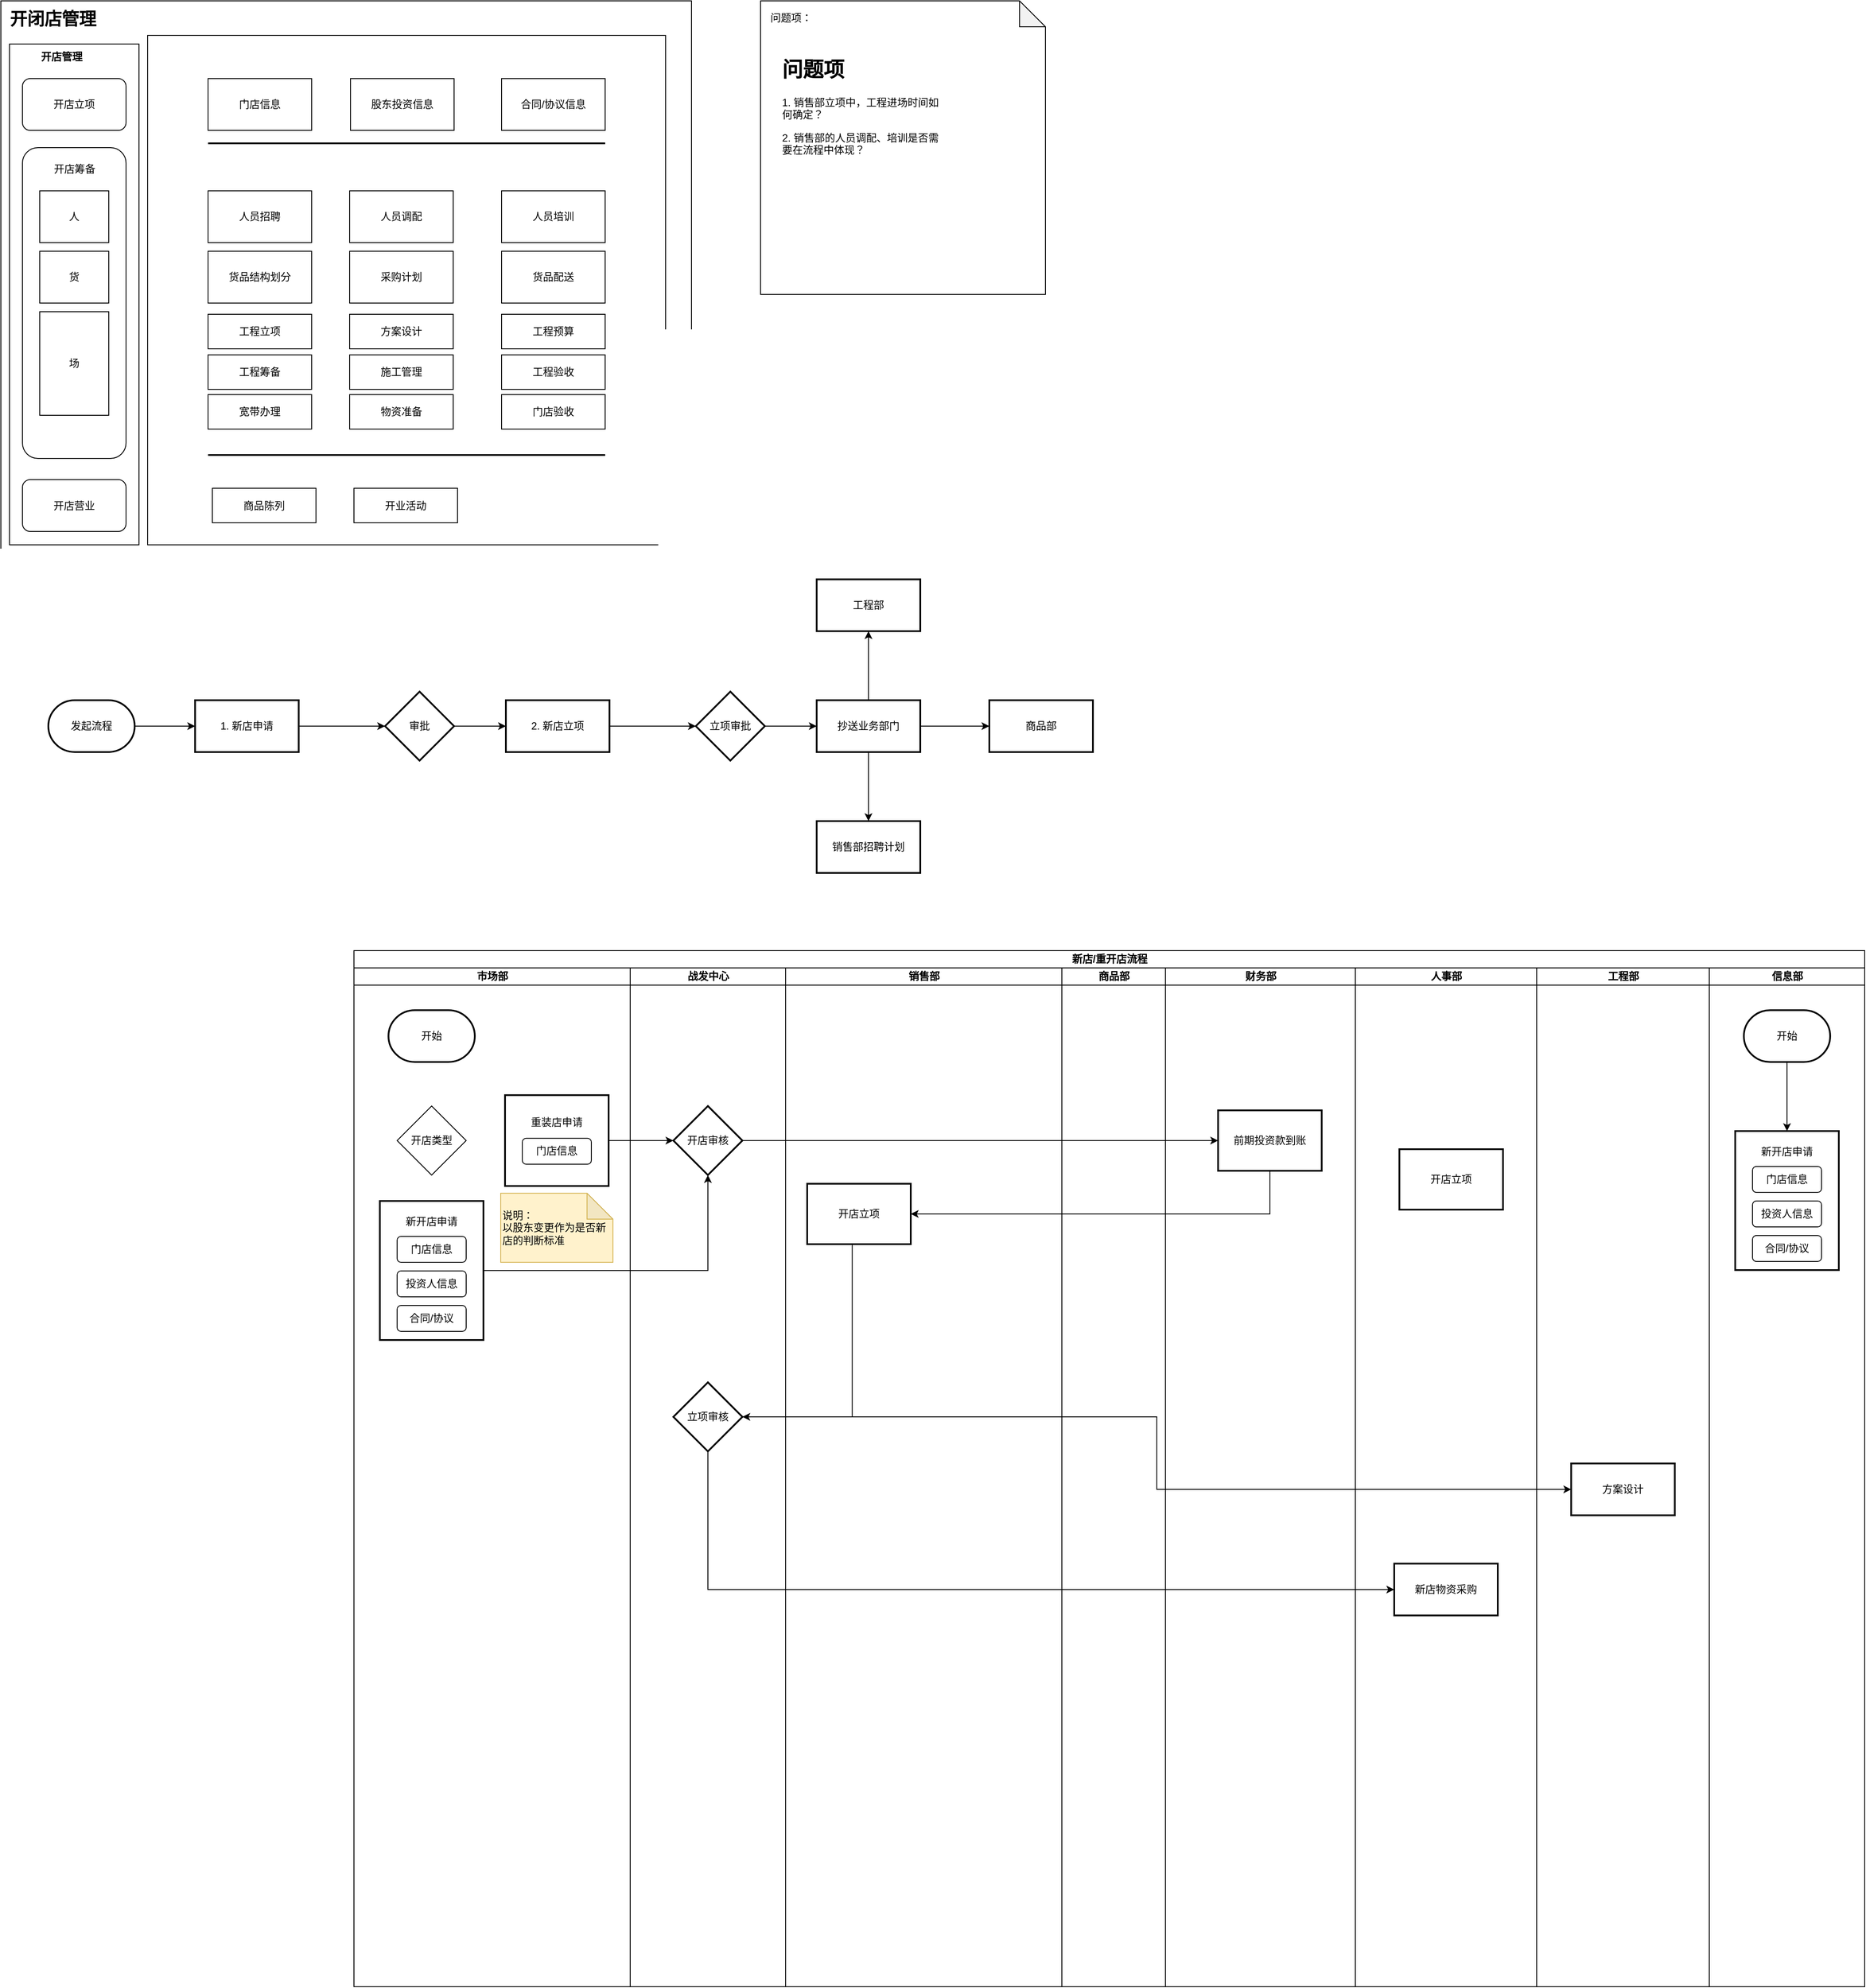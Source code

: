 <mxfile version="22.1.9" type="github">
  <diagram name="第 1 页" id="Qi4DfdN9EhDK-vNyg_Y9">
    <mxGraphModel dx="2648" dy="1606" grid="1" gridSize="10" guides="1" tooltips="1" connect="1" arrows="1" fold="1" page="1" pageScale="1" pageWidth="827" pageHeight="1169" math="0" shadow="0">
      <root>
        <mxCell id="0" />
        <mxCell id="1" parent="0" />
        <mxCell id="pdOY6x-4XydQng8eR4wh-1" value="" style="rounded=0;whiteSpace=wrap;html=1;" vertex="1" parent="1">
          <mxGeometry x="10" width="800" height="660" as="geometry" />
        </mxCell>
        <mxCell id="pdOY6x-4XydQng8eR4wh-3" value="开闭店管理" style="text;html=1;align=center;verticalAlign=middle;resizable=0;points=[];autosize=1;strokeColor=none;fillColor=none;fontStyle=1;fontSize=20;" vertex="1" parent="1">
          <mxGeometry x="10" width="120" height="40" as="geometry" />
        </mxCell>
        <mxCell id="pdOY6x-4XydQng8eR4wh-4" value="" style="whiteSpace=wrap;html=1;" vertex="1" parent="1">
          <mxGeometry x="20" y="50" width="150" height="580" as="geometry" />
        </mxCell>
        <mxCell id="pdOY6x-4XydQng8eR4wh-5" value="开店管理" style="text;html=1;align=center;verticalAlign=middle;resizable=0;points=[];autosize=1;strokeColor=none;fillColor=none;fontStyle=1" vertex="1" parent="1">
          <mxGeometry x="45" y="50" width="70" height="30" as="geometry" />
        </mxCell>
        <mxCell id="pdOY6x-4XydQng8eR4wh-6" value="开店立项" style="rounded=1;whiteSpace=wrap;html=1;" vertex="1" parent="1">
          <mxGeometry x="35" y="90" width="120" height="60" as="geometry" />
        </mxCell>
        <mxCell id="pdOY6x-4XydQng8eR4wh-7" value="" style="rounded=1;whiteSpace=wrap;html=1;" vertex="1" parent="1">
          <mxGeometry x="35" y="170" width="120" height="360" as="geometry" />
        </mxCell>
        <mxCell id="pdOY6x-4XydQng8eR4wh-8" value="开店筹备" style="text;html=1;align=center;verticalAlign=middle;resizable=0;points=[];autosize=1;strokeColor=none;fillColor=none;" vertex="1" parent="1">
          <mxGeometry x="60" y="180" width="70" height="30" as="geometry" />
        </mxCell>
        <mxCell id="pdOY6x-4XydQng8eR4wh-13" value="人" style="rounded=0;whiteSpace=wrap;html=1;" vertex="1" parent="1">
          <mxGeometry x="55" y="220" width="80" height="60" as="geometry" />
        </mxCell>
        <mxCell id="pdOY6x-4XydQng8eR4wh-14" value="货" style="rounded=0;whiteSpace=wrap;html=1;" vertex="1" parent="1">
          <mxGeometry x="55" y="290" width="80" height="60" as="geometry" />
        </mxCell>
        <mxCell id="pdOY6x-4XydQng8eR4wh-15" value="场" style="rounded=0;whiteSpace=wrap;html=1;" vertex="1" parent="1">
          <mxGeometry x="55" y="360" width="80" height="120" as="geometry" />
        </mxCell>
        <mxCell id="pdOY6x-4XydQng8eR4wh-17" value="开店营业" style="rounded=1;whiteSpace=wrap;html=1;" vertex="1" parent="1">
          <mxGeometry x="35" y="554.5" width="120" height="60" as="geometry" />
        </mxCell>
        <mxCell id="pdOY6x-4XydQng8eR4wh-18" value="" style="whiteSpace=wrap;html=1;" vertex="1" parent="1">
          <mxGeometry x="180" y="40" width="600" height="590" as="geometry" />
        </mxCell>
        <mxCell id="pdOY6x-4XydQng8eR4wh-19" value="" style="line;strokeWidth=2;html=1;" vertex="1" parent="1">
          <mxGeometry x="250" y="160" width="460" height="10" as="geometry" />
        </mxCell>
        <mxCell id="pdOY6x-4XydQng8eR4wh-20" value="" style="line;strokeWidth=2;html=1;" vertex="1" parent="1">
          <mxGeometry x="250" y="521" width="460" height="10" as="geometry" />
        </mxCell>
        <mxCell id="pdOY6x-4XydQng8eR4wh-21" value="门店信息" style="whiteSpace=wrap;html=1;" vertex="1" parent="1">
          <mxGeometry x="250" y="90" width="120" height="60" as="geometry" />
        </mxCell>
        <mxCell id="pdOY6x-4XydQng8eR4wh-22" value="股东投资信息" style="whiteSpace=wrap;html=1;" vertex="1" parent="1">
          <mxGeometry x="415" y="90" width="120" height="60" as="geometry" />
        </mxCell>
        <mxCell id="pdOY6x-4XydQng8eR4wh-23" value="合同/协议信息" style="whiteSpace=wrap;html=1;" vertex="1" parent="1">
          <mxGeometry x="590" y="90" width="120" height="60" as="geometry" />
        </mxCell>
        <mxCell id="pdOY6x-4XydQng8eR4wh-24" value="人员招聘" style="whiteSpace=wrap;html=1;" vertex="1" parent="1">
          <mxGeometry x="250" y="220" width="120" height="60" as="geometry" />
        </mxCell>
        <mxCell id="pdOY6x-4XydQng8eR4wh-25" value="人员调配" style="whiteSpace=wrap;html=1;" vertex="1" parent="1">
          <mxGeometry x="414" y="220" width="120" height="60" as="geometry" />
        </mxCell>
        <mxCell id="pdOY6x-4XydQng8eR4wh-26" value="货品结构划分" style="whiteSpace=wrap;html=1;" vertex="1" parent="1">
          <mxGeometry x="250" y="290" width="120" height="60" as="geometry" />
        </mxCell>
        <mxCell id="pdOY6x-4XydQng8eR4wh-27" value="采购计划" style="whiteSpace=wrap;html=1;" vertex="1" parent="1">
          <mxGeometry x="414" y="290" width="120" height="60" as="geometry" />
        </mxCell>
        <mxCell id="pdOY6x-4XydQng8eR4wh-28" value="货品配送" style="whiteSpace=wrap;html=1;" vertex="1" parent="1">
          <mxGeometry x="590" y="290" width="120" height="60" as="geometry" />
        </mxCell>
        <mxCell id="pdOY6x-4XydQng8eR4wh-29" value="人员培训" style="whiteSpace=wrap;html=1;" vertex="1" parent="1">
          <mxGeometry x="590" y="220" width="120" height="60" as="geometry" />
        </mxCell>
        <mxCell id="pdOY6x-4XydQng8eR4wh-30" value="工程立项" style="whiteSpace=wrap;html=1;" vertex="1" parent="1">
          <mxGeometry x="250" y="363" width="120" height="40" as="geometry" />
        </mxCell>
        <mxCell id="pdOY6x-4XydQng8eR4wh-31" value="方案设计" style="whiteSpace=wrap;html=1;" vertex="1" parent="1">
          <mxGeometry x="414" y="363" width="120" height="40" as="geometry" />
        </mxCell>
        <mxCell id="pdOY6x-4XydQng8eR4wh-32" value="工程预算" style="whiteSpace=wrap;html=1;" vertex="1" parent="1">
          <mxGeometry x="590" y="363" width="120" height="40" as="geometry" />
        </mxCell>
        <mxCell id="pdOY6x-4XydQng8eR4wh-33" value="工程筹备" style="whiteSpace=wrap;html=1;" vertex="1" parent="1">
          <mxGeometry x="250" y="410" width="120" height="40" as="geometry" />
        </mxCell>
        <mxCell id="pdOY6x-4XydQng8eR4wh-34" value="施工管理" style="whiteSpace=wrap;html=1;" vertex="1" parent="1">
          <mxGeometry x="414" y="410" width="120" height="40" as="geometry" />
        </mxCell>
        <mxCell id="pdOY6x-4XydQng8eR4wh-35" value="工程验收" style="whiteSpace=wrap;html=1;" vertex="1" parent="1">
          <mxGeometry x="590" y="410" width="120" height="40" as="geometry" />
        </mxCell>
        <mxCell id="pdOY6x-4XydQng8eR4wh-36" value="宽带办理" style="whiteSpace=wrap;html=1;" vertex="1" parent="1">
          <mxGeometry x="250" y="456" width="120" height="40" as="geometry" />
        </mxCell>
        <mxCell id="pdOY6x-4XydQng8eR4wh-37" value="物资准备" style="whiteSpace=wrap;html=1;" vertex="1" parent="1">
          <mxGeometry x="414" y="456" width="120" height="40" as="geometry" />
        </mxCell>
        <mxCell id="pdOY6x-4XydQng8eR4wh-38" value="门店验收" style="whiteSpace=wrap;html=1;" vertex="1" parent="1">
          <mxGeometry x="590" y="456" width="120" height="40" as="geometry" />
        </mxCell>
        <mxCell id="pdOY6x-4XydQng8eR4wh-39" value="开业活动" style="whiteSpace=wrap;html=1;" vertex="1" parent="1">
          <mxGeometry x="419" y="564.5" width="120" height="40" as="geometry" />
        </mxCell>
        <mxCell id="pdOY6x-4XydQng8eR4wh-40" value="商品陈列" style="whiteSpace=wrap;html=1;" vertex="1" parent="1">
          <mxGeometry x="255" y="564.5" width="120" height="40" as="geometry" />
        </mxCell>
        <mxCell id="pdOY6x-4XydQng8eR4wh-42" value="" style="shape=note;whiteSpace=wrap;html=1;backgroundOutline=1;darkOpacity=0.05;" vertex="1" parent="1">
          <mxGeometry x="890" width="330" height="340" as="geometry" />
        </mxCell>
        <mxCell id="pdOY6x-4XydQng8eR4wh-43" value="问题项：" style="text;html=1;align=center;verticalAlign=middle;resizable=0;points=[];autosize=1;strokeColor=none;fillColor=none;" vertex="1" parent="1">
          <mxGeometry x="890" y="5" width="70" height="30" as="geometry" />
        </mxCell>
        <mxCell id="pdOY6x-4XydQng8eR4wh-44" value="&lt;h1&gt;问题项&lt;/h1&gt;&lt;p&gt;1. 销售部立项中，工程进场时间如何确定？&lt;/p&gt;&lt;p&gt;2. 销售部的人员调配、培训是否需要在流程中体现？&lt;/p&gt;&lt;p&gt;3. 重装修和新开店，在整个流程中有哪些区别？&lt;/p&gt;&lt;p&gt;3.&amp;nbsp;&lt;/p&gt;" style="text;html=1;strokeColor=none;fillColor=none;spacing=5;spacingTop=-20;whiteSpace=wrap;overflow=hidden;rounded=0;" vertex="1" parent="1">
          <mxGeometry x="910" y="60" width="190" height="120" as="geometry" />
        </mxCell>
        <mxCell id="pdOY6x-4XydQng8eR4wh-48" value="" style="edgeStyle=orthogonalEdgeStyle;rounded=0;orthogonalLoop=1;jettySize=auto;html=1;" edge="1" parent="1" source="pdOY6x-4XydQng8eR4wh-46" target="pdOY6x-4XydQng8eR4wh-47">
          <mxGeometry relative="1" as="geometry" />
        </mxCell>
        <mxCell id="pdOY6x-4XydQng8eR4wh-46" value="发起流程" style="strokeWidth=2;html=1;shape=mxgraph.flowchart.terminator;whiteSpace=wrap;" vertex="1" parent="1">
          <mxGeometry x="65" y="810" width="100" height="60" as="geometry" />
        </mxCell>
        <mxCell id="pdOY6x-4XydQng8eR4wh-52" value="" style="edgeStyle=orthogonalEdgeStyle;rounded=0;orthogonalLoop=1;jettySize=auto;html=1;" edge="1" parent="1" source="pdOY6x-4XydQng8eR4wh-47" target="pdOY6x-4XydQng8eR4wh-51">
          <mxGeometry relative="1" as="geometry" />
        </mxCell>
        <mxCell id="pdOY6x-4XydQng8eR4wh-47" value="1. 新店申请" style="whiteSpace=wrap;html=1;strokeWidth=2;" vertex="1" parent="1">
          <mxGeometry x="235" y="810" width="120" height="60" as="geometry" />
        </mxCell>
        <mxCell id="pdOY6x-4XydQng8eR4wh-54" value="" style="edgeStyle=orthogonalEdgeStyle;rounded=0;orthogonalLoop=1;jettySize=auto;html=1;" edge="1" parent="1" source="pdOY6x-4XydQng8eR4wh-51" target="pdOY6x-4XydQng8eR4wh-53">
          <mxGeometry relative="1" as="geometry" />
        </mxCell>
        <mxCell id="pdOY6x-4XydQng8eR4wh-51" value="审批" style="rhombus;whiteSpace=wrap;html=1;strokeWidth=2;" vertex="1" parent="1">
          <mxGeometry x="455" y="800" width="80" height="80" as="geometry" />
        </mxCell>
        <mxCell id="pdOY6x-4XydQng8eR4wh-56" value="" style="edgeStyle=orthogonalEdgeStyle;rounded=0;orthogonalLoop=1;jettySize=auto;html=1;" edge="1" parent="1" source="pdOY6x-4XydQng8eR4wh-53" target="pdOY6x-4XydQng8eR4wh-55">
          <mxGeometry relative="1" as="geometry" />
        </mxCell>
        <mxCell id="pdOY6x-4XydQng8eR4wh-53" value="2. 新店立项" style="whiteSpace=wrap;html=1;strokeWidth=2;" vertex="1" parent="1">
          <mxGeometry x="595" y="810" width="120" height="60" as="geometry" />
        </mxCell>
        <mxCell id="pdOY6x-4XydQng8eR4wh-58" value="" style="edgeStyle=orthogonalEdgeStyle;rounded=0;orthogonalLoop=1;jettySize=auto;html=1;" edge="1" parent="1" source="pdOY6x-4XydQng8eR4wh-55" target="pdOY6x-4XydQng8eR4wh-57">
          <mxGeometry relative="1" as="geometry" />
        </mxCell>
        <mxCell id="pdOY6x-4XydQng8eR4wh-55" value="立项审批" style="rhombus;whiteSpace=wrap;html=1;strokeWidth=2;" vertex="1" parent="1">
          <mxGeometry x="815" y="800" width="80" height="80" as="geometry" />
        </mxCell>
        <mxCell id="pdOY6x-4XydQng8eR4wh-60" value="" style="edgeStyle=orthogonalEdgeStyle;rounded=0;orthogonalLoop=1;jettySize=auto;html=1;" edge="1" parent="1" source="pdOY6x-4XydQng8eR4wh-57" target="pdOY6x-4XydQng8eR4wh-59">
          <mxGeometry relative="1" as="geometry" />
        </mxCell>
        <mxCell id="pdOY6x-4XydQng8eR4wh-62" value="" style="edgeStyle=orthogonalEdgeStyle;rounded=0;orthogonalLoop=1;jettySize=auto;html=1;" edge="1" parent="1" source="pdOY6x-4XydQng8eR4wh-57" target="pdOY6x-4XydQng8eR4wh-61">
          <mxGeometry relative="1" as="geometry" />
        </mxCell>
        <mxCell id="pdOY6x-4XydQng8eR4wh-66" value="" style="edgeStyle=orthogonalEdgeStyle;rounded=0;orthogonalLoop=1;jettySize=auto;html=1;" edge="1" parent="1" source="pdOY6x-4XydQng8eR4wh-57" target="pdOY6x-4XydQng8eR4wh-65">
          <mxGeometry relative="1" as="geometry" />
        </mxCell>
        <mxCell id="pdOY6x-4XydQng8eR4wh-57" value="抄送业务部门" style="whiteSpace=wrap;html=1;strokeWidth=2;" vertex="1" parent="1">
          <mxGeometry x="955" y="810" width="120" height="60" as="geometry" />
        </mxCell>
        <mxCell id="pdOY6x-4XydQng8eR4wh-59" value="销售部招聘计划" style="whiteSpace=wrap;html=1;strokeWidth=2;" vertex="1" parent="1">
          <mxGeometry x="955" y="950" width="120" height="60" as="geometry" />
        </mxCell>
        <mxCell id="pdOY6x-4XydQng8eR4wh-61" value="商品部" style="whiteSpace=wrap;html=1;strokeWidth=2;" vertex="1" parent="1">
          <mxGeometry x="1155" y="810" width="120" height="60" as="geometry" />
        </mxCell>
        <mxCell id="pdOY6x-4XydQng8eR4wh-65" value="工程部" style="whiteSpace=wrap;html=1;strokeWidth=2;" vertex="1" parent="1">
          <mxGeometry x="955" y="670" width="120" height="60" as="geometry" />
        </mxCell>
        <mxCell id="pdOY6x-4XydQng8eR4wh-67" value="新店/重开店流程" style="swimlane;childLayout=stackLayout;resizeParent=1;resizeParentMax=0;startSize=20;html=1;" vertex="1" parent="1">
          <mxGeometry x="419.0" y="1100" width="1750" height="1200" as="geometry" />
        </mxCell>
        <mxCell id="pdOY6x-4XydQng8eR4wh-68" value="市场部&lt;br&gt;" style="swimlane;startSize=20;html=1;" vertex="1" parent="pdOY6x-4XydQng8eR4wh-67">
          <mxGeometry y="20" width="320" height="1180" as="geometry" />
        </mxCell>
        <mxCell id="pdOY6x-4XydQng8eR4wh-75" value="开始" style="strokeWidth=2;html=1;shape=mxgraph.flowchart.terminator;whiteSpace=wrap;" vertex="1" parent="pdOY6x-4XydQng8eR4wh-68">
          <mxGeometry x="40.0" y="49" width="100" height="60" as="geometry" />
        </mxCell>
        <mxCell id="pdOY6x-4XydQng8eR4wh-76" value="新开店申请&lt;br&gt;&lt;br&gt;&lt;br&gt;&lt;br&gt;&lt;br&gt;&lt;br&gt;&lt;br&gt;&lt;br&gt;&lt;br&gt;" style="whiteSpace=wrap;html=1;strokeWidth=2;" vertex="1" parent="pdOY6x-4XydQng8eR4wh-68">
          <mxGeometry x="30" y="270" width="120" height="161" as="geometry" />
        </mxCell>
        <mxCell id="pdOY6x-4XydQng8eR4wh-78" value="门店信息" style="rounded=1;whiteSpace=wrap;html=1;" vertex="1" parent="pdOY6x-4XydQng8eR4wh-68">
          <mxGeometry x="50.0" y="311" width="80" height="30" as="geometry" />
        </mxCell>
        <mxCell id="pdOY6x-4XydQng8eR4wh-79" value="投资人信息" style="rounded=1;whiteSpace=wrap;html=1;" vertex="1" parent="pdOY6x-4XydQng8eR4wh-68">
          <mxGeometry x="50.0" y="351" width="80" height="30" as="geometry" />
        </mxCell>
        <mxCell id="pdOY6x-4XydQng8eR4wh-80" value="合同/协议" style="rounded=1;whiteSpace=wrap;html=1;" vertex="1" parent="pdOY6x-4XydQng8eR4wh-68">
          <mxGeometry x="50.0" y="391" width="80" height="30" as="geometry" />
        </mxCell>
        <mxCell id="pdOY6x-4XydQng8eR4wh-88" value="开店类型" style="rhombus;whiteSpace=wrap;html=1;" vertex="1" parent="pdOY6x-4XydQng8eR4wh-68">
          <mxGeometry x="50.0" y="160" width="80" height="80" as="geometry" />
        </mxCell>
        <mxCell id="pdOY6x-4XydQng8eR4wh-89" value="重装店申请&lt;br&gt;&lt;br&gt;&lt;br&gt;&lt;br&gt;" style="whiteSpace=wrap;html=1;strokeWidth=2;" vertex="1" parent="pdOY6x-4XydQng8eR4wh-68">
          <mxGeometry x="175" y="147.38" width="120" height="105.25" as="geometry" />
        </mxCell>
        <mxCell id="pdOY6x-4XydQng8eR4wh-90" value="门店信息" style="rounded=1;whiteSpace=wrap;html=1;" vertex="1" parent="pdOY6x-4XydQng8eR4wh-68">
          <mxGeometry x="195.0" y="197.38" width="80" height="30" as="geometry" />
        </mxCell>
        <mxCell id="pdOY6x-4XydQng8eR4wh-93" value="说明：&lt;br&gt;以股东变更作为是否新店的判断标准" style="shape=note;whiteSpace=wrap;html=1;backgroundOutline=1;darkOpacity=0.05;align=left;fillColor=#fff2cc;strokeColor=#d6b656;" vertex="1" parent="pdOY6x-4XydQng8eR4wh-68">
          <mxGeometry x="170.0" y="261" width="130" height="80" as="geometry" />
        </mxCell>
        <mxCell id="pdOY6x-4XydQng8eR4wh-69" value="战发中心" style="swimlane;startSize=20;html=1;" vertex="1" parent="pdOY6x-4XydQng8eR4wh-67">
          <mxGeometry x="320" y="20" width="180" height="1180" as="geometry" />
        </mxCell>
        <mxCell id="pdOY6x-4XydQng8eR4wh-94" value="开店审核" style="rhombus;whiteSpace=wrap;html=1;strokeWidth=2;" vertex="1" parent="pdOY6x-4XydQng8eR4wh-69">
          <mxGeometry x="50" y="160.005" width="80" height="80" as="geometry" />
        </mxCell>
        <mxCell id="pdOY6x-4XydQng8eR4wh-100" value="立项审核" style="rhombus;whiteSpace=wrap;html=1;strokeWidth=2;" vertex="1" parent="pdOY6x-4XydQng8eR4wh-69">
          <mxGeometry x="50" y="480" width="80" height="80" as="geometry" />
        </mxCell>
        <mxCell id="pdOY6x-4XydQng8eR4wh-70" value="销售部" style="swimlane;startSize=20;html=1;" vertex="1" parent="pdOY6x-4XydQng8eR4wh-67">
          <mxGeometry x="500" y="20" width="320" height="1180" as="geometry" />
        </mxCell>
        <mxCell id="pdOY6x-4XydQng8eR4wh-97" value="开店立项" style="whiteSpace=wrap;html=1;strokeWidth=2;" vertex="1" parent="pdOY6x-4XydQng8eR4wh-70">
          <mxGeometry x="25" y="250" width="120" height="70" as="geometry" />
        </mxCell>
        <mxCell id="pdOY6x-4XydQng8eR4wh-71" value="商品部" style="swimlane;startSize=20;html=1;" vertex="1" parent="pdOY6x-4XydQng8eR4wh-67">
          <mxGeometry x="820" y="20" width="120" height="1180" as="geometry" />
        </mxCell>
        <mxCell id="pdOY6x-4XydQng8eR4wh-72" value="财务部" style="swimlane;startSize=20;html=1;" vertex="1" parent="pdOY6x-4XydQng8eR4wh-67">
          <mxGeometry x="940" y="20" width="220" height="1180" as="geometry" />
        </mxCell>
        <mxCell id="pdOY6x-4XydQng8eR4wh-99" value="前期投资款到账" style="whiteSpace=wrap;html=1;strokeWidth=2;" vertex="1" parent="pdOY6x-4XydQng8eR4wh-72">
          <mxGeometry x="61" y="165.01" width="120" height="70" as="geometry" />
        </mxCell>
        <mxCell id="pdOY6x-4XydQng8eR4wh-73" value="人事部" style="swimlane;startSize=20;html=1;" vertex="1" parent="pdOY6x-4XydQng8eR4wh-67">
          <mxGeometry x="1160" y="20" width="210" height="1180" as="geometry" />
        </mxCell>
        <mxCell id="pdOY6x-4XydQng8eR4wh-102" value="新店物资采购" style="whiteSpace=wrap;html=1;strokeWidth=2;" vertex="1" parent="pdOY6x-4XydQng8eR4wh-73">
          <mxGeometry x="45" y="690" width="120" height="60" as="geometry" />
        </mxCell>
        <mxCell id="pdOY6x-4XydQng8eR4wh-137" value="开店立项" style="whiteSpace=wrap;html=1;strokeWidth=2;" vertex="1" parent="pdOY6x-4XydQng8eR4wh-73">
          <mxGeometry x="51" y="210" width="120" height="70" as="geometry" />
        </mxCell>
        <mxCell id="pdOY6x-4XydQng8eR4wh-74" value="工程部" style="swimlane;startSize=20;html=1;" vertex="1" parent="pdOY6x-4XydQng8eR4wh-67">
          <mxGeometry x="1370" y="20" width="200" height="1180" as="geometry" />
        </mxCell>
        <mxCell id="pdOY6x-4XydQng8eR4wh-144" value="方案设计" style="whiteSpace=wrap;html=1;strokeWidth=2;" vertex="1" parent="pdOY6x-4XydQng8eR4wh-74">
          <mxGeometry x="40" y="574" width="120" height="60" as="geometry" />
        </mxCell>
        <mxCell id="pdOY6x-4XydQng8eR4wh-81" value="信息部" style="swimlane;startSize=20;html=1;" vertex="1" parent="pdOY6x-4XydQng8eR4wh-67">
          <mxGeometry x="1570" y="20" width="180" height="1180" as="geometry" />
        </mxCell>
        <mxCell id="pdOY6x-4XydQng8eR4wh-82" value="" style="edgeStyle=orthogonalEdgeStyle;rounded=0;orthogonalLoop=1;jettySize=auto;html=1;" edge="1" parent="pdOY6x-4XydQng8eR4wh-81" source="pdOY6x-4XydQng8eR4wh-83" target="pdOY6x-4XydQng8eR4wh-84">
          <mxGeometry relative="1" as="geometry" />
        </mxCell>
        <mxCell id="pdOY6x-4XydQng8eR4wh-83" value="开始" style="strokeWidth=2;html=1;shape=mxgraph.flowchart.terminator;whiteSpace=wrap;" vertex="1" parent="pdOY6x-4XydQng8eR4wh-81">
          <mxGeometry x="40.0" y="49" width="100" height="60" as="geometry" />
        </mxCell>
        <mxCell id="pdOY6x-4XydQng8eR4wh-84" value="新开店申请&lt;br&gt;&lt;br&gt;&lt;br&gt;&lt;br&gt;&lt;br&gt;&lt;br&gt;&lt;br&gt;&lt;br&gt;&lt;br&gt;" style="whiteSpace=wrap;html=1;strokeWidth=2;" vertex="1" parent="pdOY6x-4XydQng8eR4wh-81">
          <mxGeometry x="30" y="189" width="120" height="161" as="geometry" />
        </mxCell>
        <mxCell id="pdOY6x-4XydQng8eR4wh-85" value="门店信息" style="rounded=1;whiteSpace=wrap;html=1;" vertex="1" parent="pdOY6x-4XydQng8eR4wh-81">
          <mxGeometry x="50.0" y="230" width="80" height="30" as="geometry" />
        </mxCell>
        <mxCell id="pdOY6x-4XydQng8eR4wh-86" value="投资人信息" style="rounded=1;whiteSpace=wrap;html=1;" vertex="1" parent="pdOY6x-4XydQng8eR4wh-81">
          <mxGeometry x="50.0" y="270" width="80" height="30" as="geometry" />
        </mxCell>
        <mxCell id="pdOY6x-4XydQng8eR4wh-87" value="合同/协议" style="rounded=1;whiteSpace=wrap;html=1;" vertex="1" parent="pdOY6x-4XydQng8eR4wh-81">
          <mxGeometry x="50.0" y="310" width="80" height="30" as="geometry" />
        </mxCell>
        <mxCell id="pdOY6x-4XydQng8eR4wh-95" value="" style="edgeStyle=orthogonalEdgeStyle;rounded=0;orthogonalLoop=1;jettySize=auto;html=1;" edge="1" parent="pdOY6x-4XydQng8eR4wh-67" source="pdOY6x-4XydQng8eR4wh-89" target="pdOY6x-4XydQng8eR4wh-94">
          <mxGeometry relative="1" as="geometry" />
        </mxCell>
        <mxCell id="pdOY6x-4XydQng8eR4wh-96" value="" style="edgeStyle=orthogonalEdgeStyle;rounded=0;orthogonalLoop=1;jettySize=auto;html=1;" edge="1" parent="pdOY6x-4XydQng8eR4wh-67" source="pdOY6x-4XydQng8eR4wh-76" target="pdOY6x-4XydQng8eR4wh-94">
          <mxGeometry relative="1" as="geometry" />
        </mxCell>
        <mxCell id="pdOY6x-4XydQng8eR4wh-101" value="" style="edgeStyle=orthogonalEdgeStyle;rounded=0;orthogonalLoop=1;jettySize=auto;html=1;exitX=0.435;exitY=0.999;exitDx=0;exitDy=0;exitPerimeter=0;entryX=1;entryY=0.5;entryDx=0;entryDy=0;" edge="1" parent="pdOY6x-4XydQng8eR4wh-67" source="pdOY6x-4XydQng8eR4wh-97" target="pdOY6x-4XydQng8eR4wh-100">
          <mxGeometry relative="1" as="geometry" />
        </mxCell>
        <mxCell id="pdOY6x-4XydQng8eR4wh-103" value="" style="edgeStyle=orthogonalEdgeStyle;rounded=0;orthogonalLoop=1;jettySize=auto;html=1;exitX=0.5;exitY=1;exitDx=0;exitDy=0;entryX=0;entryY=0.5;entryDx=0;entryDy=0;" edge="1" parent="pdOY6x-4XydQng8eR4wh-67" source="pdOY6x-4XydQng8eR4wh-100" target="pdOY6x-4XydQng8eR4wh-102">
          <mxGeometry relative="1" as="geometry" />
        </mxCell>
        <mxCell id="pdOY6x-4XydQng8eR4wh-139" value="" style="edgeStyle=orthogonalEdgeStyle;rounded=0;orthogonalLoop=1;jettySize=auto;html=1;entryX=1;entryY=0.5;entryDx=0;entryDy=0;exitX=0.5;exitY=1;exitDx=0;exitDy=0;" edge="1" parent="pdOY6x-4XydQng8eR4wh-67" source="pdOY6x-4XydQng8eR4wh-99" target="pdOY6x-4XydQng8eR4wh-97">
          <mxGeometry relative="1" as="geometry">
            <mxPoint x="1061" y="335.01" as="targetPoint" />
          </mxGeometry>
        </mxCell>
        <mxCell id="pdOY6x-4XydQng8eR4wh-143" value="" style="edgeStyle=orthogonalEdgeStyle;rounded=0;orthogonalLoop=1;jettySize=auto;html=1;entryX=0;entryY=0.5;entryDx=0;entryDy=0;" edge="1" parent="pdOY6x-4XydQng8eR4wh-67" source="pdOY6x-4XydQng8eR4wh-94" target="pdOY6x-4XydQng8eR4wh-99">
          <mxGeometry relative="1" as="geometry">
            <mxPoint x="530.0" y="220.005" as="targetPoint" />
          </mxGeometry>
        </mxCell>
        <mxCell id="pdOY6x-4XydQng8eR4wh-146" value="" style="edgeStyle=orthogonalEdgeStyle;rounded=0;orthogonalLoop=1;jettySize=auto;html=1;entryX=0;entryY=0.5;entryDx=0;entryDy=0;" edge="1" parent="pdOY6x-4XydQng8eR4wh-67" source="pdOY6x-4XydQng8eR4wh-100" target="pdOY6x-4XydQng8eR4wh-144">
          <mxGeometry relative="1" as="geometry">
            <mxPoint x="290" y="540" as="targetPoint" />
          </mxGeometry>
        </mxCell>
      </root>
    </mxGraphModel>
  </diagram>
</mxfile>
